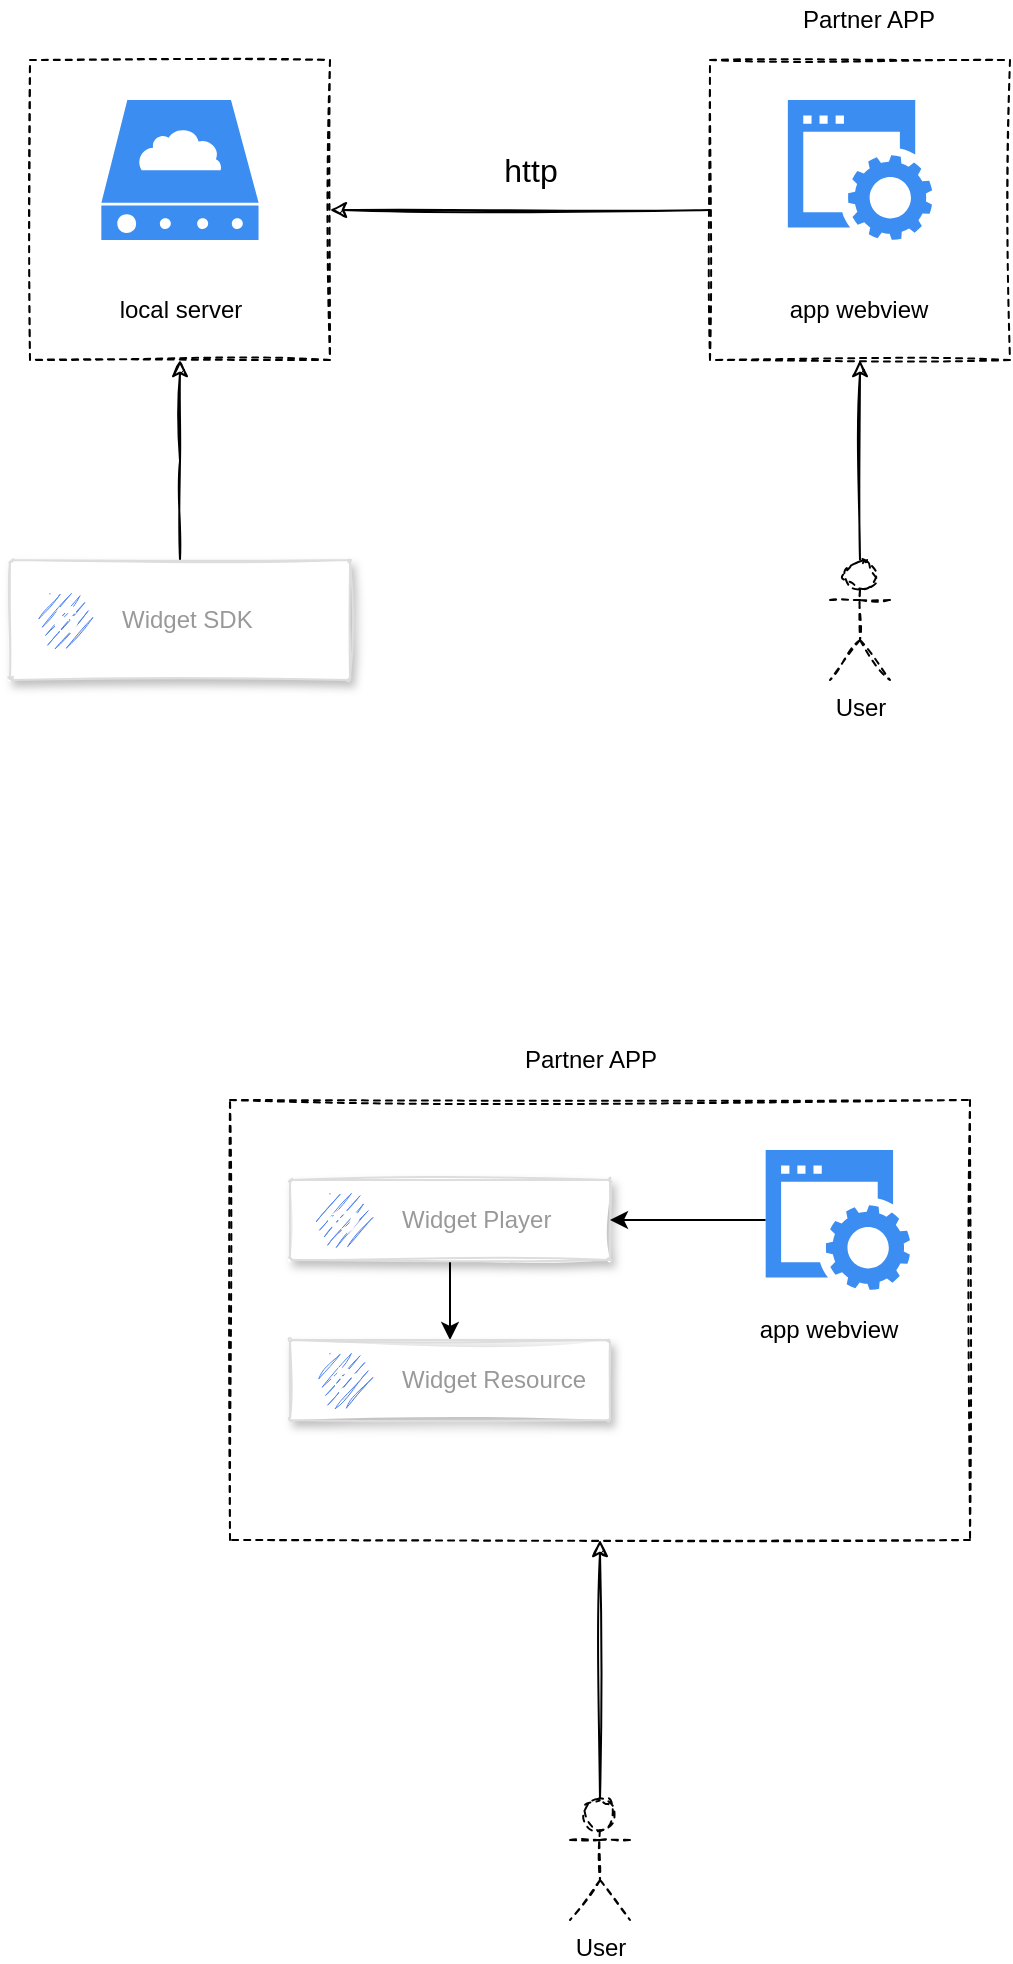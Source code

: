 <mxfile version="16.2.6" type="github">
  <diagram id="f106602c-feb2-e66a-4537-3a34d633f6aa" name="Page-1">
    <mxGraphModel dx="1185" dy="643" grid="1" gridSize="10" guides="1" tooltips="1" connect="1" arrows="1" fold="1" page="1" pageScale="1" pageWidth="1169" pageHeight="827" background="none" math="0" shadow="0">
      <root>
        <mxCell id="0" />
        <mxCell id="1" parent="0" />
        <mxCell id="FrBwaMDO5sjJQOvgZbD0-740" style="edgeStyle=orthogonalEdgeStyle;rounded=0;sketch=1;orthogonalLoop=1;jettySize=auto;html=1;entryX=1;entryY=0.5;entryDx=0;entryDy=0;" parent="1" source="FrBwaMDO5sjJQOvgZbD0-737" target="FrBwaMDO5sjJQOvgZbD0-725" edge="1">
          <mxGeometry relative="1" as="geometry" />
        </mxCell>
        <mxCell id="FrBwaMDO5sjJQOvgZbD0-737" value="" style="rounded=0;whiteSpace=wrap;html=1;dashed=1;sketch=1;" parent="1" vertex="1">
          <mxGeometry x="730" y="80" width="150" height="150" as="geometry" />
        </mxCell>
        <mxCell id="FrBwaMDO5sjJQOvgZbD0-726" style="edgeStyle=orthogonalEdgeStyle;rounded=0;sketch=1;orthogonalLoop=1;jettySize=auto;html=1;" parent="1" source="FrBwaMDO5sjJQOvgZbD0-719" edge="1">
          <mxGeometry relative="1" as="geometry">
            <mxPoint x="465" y="230" as="targetPoint" />
          </mxGeometry>
        </mxCell>
        <mxCell id="FrBwaMDO5sjJQOvgZbD0-719" value="" style="strokeColor=#dddddd;shadow=1;strokeWidth=1;rounded=1;absoluteArcSize=1;arcSize=2;sketch=1;" parent="1" vertex="1">
          <mxGeometry x="380" y="330" width="170" height="60" as="geometry" />
        </mxCell>
        <mxCell id="FrBwaMDO5sjJQOvgZbD0-720" value="Widget SDK" style="dashed=0;connectable=0;html=1;fillColor=#5184F3;strokeColor=none;shape=mxgraph.gcp2.hexIcon;prIcon=placeholder;part=1;labelPosition=right;verticalLabelPosition=middle;align=left;verticalAlign=middle;spacingLeft=5;fontColor=#999999;fontSize=12;sketch=1;" parent="FrBwaMDO5sjJQOvgZbD0-719" vertex="1">
          <mxGeometry y="0.5" width="44" height="39" relative="1" as="geometry">
            <mxPoint x="5" y="-19.5" as="offset" />
          </mxGeometry>
        </mxCell>
        <mxCell id="FrBwaMDO5sjJQOvgZbD0-725" value="" style="whiteSpace=wrap;html=1;aspect=fixed;sketch=1;dashed=1;" parent="1" vertex="1">
          <mxGeometry x="390" y="80" width="150" height="150" as="geometry" />
        </mxCell>
        <mxCell id="FrBwaMDO5sjJQOvgZbD0-724" value="" style="sketch=0;html=1;aspect=fixed;strokeColor=none;shadow=0;align=center;verticalAlign=top;fillColor=#3B8DF1;shape=mxgraph.gcp2.cloud_server" parent="1" vertex="1">
          <mxGeometry x="425.67" y="100" width="78.65" height="70" as="geometry" />
        </mxCell>
        <mxCell id="FrBwaMDO5sjJQOvgZbD0-727" value="local server" style="text;html=1;strokeColor=none;fillColor=none;align=center;verticalAlign=middle;whiteSpace=wrap;rounded=0;dashed=1;sketch=1;" parent="1" vertex="1">
          <mxGeometry x="432.5" y="190" width="65" height="30" as="geometry" />
        </mxCell>
        <mxCell id="FrBwaMDO5sjJQOvgZbD0-741" style="edgeStyle=orthogonalEdgeStyle;rounded=0;sketch=1;orthogonalLoop=1;jettySize=auto;html=1;entryX=0.5;entryY=1;entryDx=0;entryDy=0;fontSize=16;" parent="1" source="FrBwaMDO5sjJQOvgZbD0-728" target="FrBwaMDO5sjJQOvgZbD0-737" edge="1">
          <mxGeometry relative="1" as="geometry" />
        </mxCell>
        <mxCell id="FrBwaMDO5sjJQOvgZbD0-728" value="User" style="shape=umlActor;verticalLabelPosition=bottom;verticalAlign=top;html=1;outlineConnect=0;dashed=1;sketch=1;" parent="1" vertex="1">
          <mxGeometry x="790" y="330" width="30" height="60" as="geometry" />
        </mxCell>
        <mxCell id="FrBwaMDO5sjJQOvgZbD0-731" value="" style="sketch=0;html=1;aspect=fixed;strokeColor=none;shadow=0;align=center;verticalAlign=top;fillColor=#3B8DF1;shape=mxgraph.gcp2.website;dashed=1;" parent="1" vertex="1">
          <mxGeometry x="768.92" y="100" width="72.16" height="70" as="geometry" />
        </mxCell>
        <mxCell id="FrBwaMDO5sjJQOvgZbD0-735" value="&lt;font style=&quot;font-size: 16px&quot;&gt;http&lt;/font&gt;" style="text;html=1;align=center;verticalAlign=middle;resizable=0;points=[];autosize=1;strokeColor=none;fillColor=none;" parent="1" vertex="1">
          <mxGeometry x="620" y="125" width="40" height="20" as="geometry" />
        </mxCell>
        <mxCell id="FrBwaMDO5sjJQOvgZbD0-739" value="app webview" style="text;html=1;strokeColor=none;fillColor=none;align=center;verticalAlign=middle;whiteSpace=wrap;rounded=0;dashed=1;sketch=1;" parent="1" vertex="1">
          <mxGeometry x="764.46" y="190" width="81.08" height="30" as="geometry" />
        </mxCell>
        <mxCell id="fWP9q3ixd9CD-ip_N8lk-3" value="" style="rounded=0;whiteSpace=wrap;html=1;dashed=1;sketch=1;" vertex="1" parent="1">
          <mxGeometry x="490" y="600" width="370" height="220" as="geometry" />
        </mxCell>
        <mxCell id="fWP9q3ixd9CD-ip_N8lk-21" value="" style="edgeStyle=orthogonalEdgeStyle;rounded=0;orthogonalLoop=1;jettySize=auto;html=1;" edge="1" parent="1" source="fWP9q3ixd9CD-ip_N8lk-5" target="fWP9q3ixd9CD-ip_N8lk-16">
          <mxGeometry relative="1" as="geometry" />
        </mxCell>
        <mxCell id="fWP9q3ixd9CD-ip_N8lk-5" value="" style="strokeColor=#dddddd;shadow=1;strokeWidth=1;rounded=1;absoluteArcSize=1;arcSize=2;sketch=1;" vertex="1" parent="1">
          <mxGeometry x="520" y="640" width="160" height="40" as="geometry" />
        </mxCell>
        <mxCell id="fWP9q3ixd9CD-ip_N8lk-6" value="Widget Player" style="dashed=0;connectable=0;html=1;fillColor=#5184F3;strokeColor=none;shape=mxgraph.gcp2.hexIcon;prIcon=placeholder;part=1;labelPosition=right;verticalLabelPosition=middle;align=left;verticalAlign=middle;spacingLeft=5;fontColor=#999999;fontSize=12;sketch=1;" vertex="1" parent="fWP9q3ixd9CD-ip_N8lk-5">
          <mxGeometry y="0.5" width="44" height="39" relative="1" as="geometry">
            <mxPoint x="5" y="-19.5" as="offset" />
          </mxGeometry>
        </mxCell>
        <mxCell id="fWP9q3ixd9CD-ip_N8lk-10" style="edgeStyle=orthogonalEdgeStyle;rounded=0;sketch=1;orthogonalLoop=1;jettySize=auto;html=1;entryX=0.5;entryY=1;entryDx=0;entryDy=0;fontSize=16;" edge="1" parent="1" source="fWP9q3ixd9CD-ip_N8lk-11" target="fWP9q3ixd9CD-ip_N8lk-3">
          <mxGeometry relative="1" as="geometry" />
        </mxCell>
        <mxCell id="fWP9q3ixd9CD-ip_N8lk-11" value="User" style="shape=umlActor;verticalLabelPosition=bottom;verticalAlign=top;html=1;outlineConnect=0;dashed=1;sketch=1;" vertex="1" parent="1">
          <mxGeometry x="660" y="950" width="30" height="60" as="geometry" />
        </mxCell>
        <mxCell id="fWP9q3ixd9CD-ip_N8lk-20" style="edgeStyle=orthogonalEdgeStyle;rounded=0;orthogonalLoop=1;jettySize=auto;html=1;entryX=1;entryY=0.5;entryDx=0;entryDy=0;" edge="1" parent="1" source="fWP9q3ixd9CD-ip_N8lk-12" target="fWP9q3ixd9CD-ip_N8lk-5">
          <mxGeometry relative="1" as="geometry" />
        </mxCell>
        <mxCell id="fWP9q3ixd9CD-ip_N8lk-12" value="" style="sketch=0;html=1;aspect=fixed;strokeColor=none;shadow=0;align=center;verticalAlign=top;fillColor=#3B8DF1;shape=mxgraph.gcp2.website;dashed=1;" vertex="1" parent="1">
          <mxGeometry x="757.84" y="625" width="72.16" height="70" as="geometry" />
        </mxCell>
        <mxCell id="fWP9q3ixd9CD-ip_N8lk-14" value="app webview" style="text;html=1;strokeColor=none;fillColor=none;align=center;verticalAlign=middle;whiteSpace=wrap;rounded=0;dashed=1;sketch=1;" vertex="1" parent="1">
          <mxGeometry x="748.92" y="700" width="81.08" height="30" as="geometry" />
        </mxCell>
        <mxCell id="fWP9q3ixd9CD-ip_N8lk-16" value="" style="strokeColor=#dddddd;shadow=1;strokeWidth=1;rounded=1;absoluteArcSize=1;arcSize=2;sketch=1;" vertex="1" parent="1">
          <mxGeometry x="520" y="720" width="160" height="40" as="geometry" />
        </mxCell>
        <mxCell id="fWP9q3ixd9CD-ip_N8lk-17" value="Widget Resource" style="dashed=0;connectable=0;html=1;fillColor=#5184F3;strokeColor=none;shape=mxgraph.gcp2.hexIcon;prIcon=placeholder;part=1;labelPosition=right;verticalLabelPosition=middle;align=left;verticalAlign=middle;spacingLeft=5;fontColor=#999999;fontSize=12;sketch=1;" vertex="1" parent="fWP9q3ixd9CD-ip_N8lk-16">
          <mxGeometry y="0.5" width="44" height="39" relative="1" as="geometry">
            <mxPoint x="5" y="-19.5" as="offset" />
          </mxGeometry>
        </mxCell>
        <mxCell id="fWP9q3ixd9CD-ip_N8lk-24" value="Partner APP" style="text;html=1;align=center;verticalAlign=middle;resizable=0;points=[];autosize=1;strokeColor=none;fillColor=none;" vertex="1" parent="1">
          <mxGeometry x="768.92" y="50" width="80" height="20" as="geometry" />
        </mxCell>
        <mxCell id="fWP9q3ixd9CD-ip_N8lk-25" value="Partner APP" style="text;html=1;align=center;verticalAlign=middle;resizable=0;points=[];autosize=1;strokeColor=none;fillColor=none;" vertex="1" parent="1">
          <mxGeometry x="630" y="570" width="80" height="20" as="geometry" />
        </mxCell>
      </root>
    </mxGraphModel>
  </diagram>
</mxfile>
